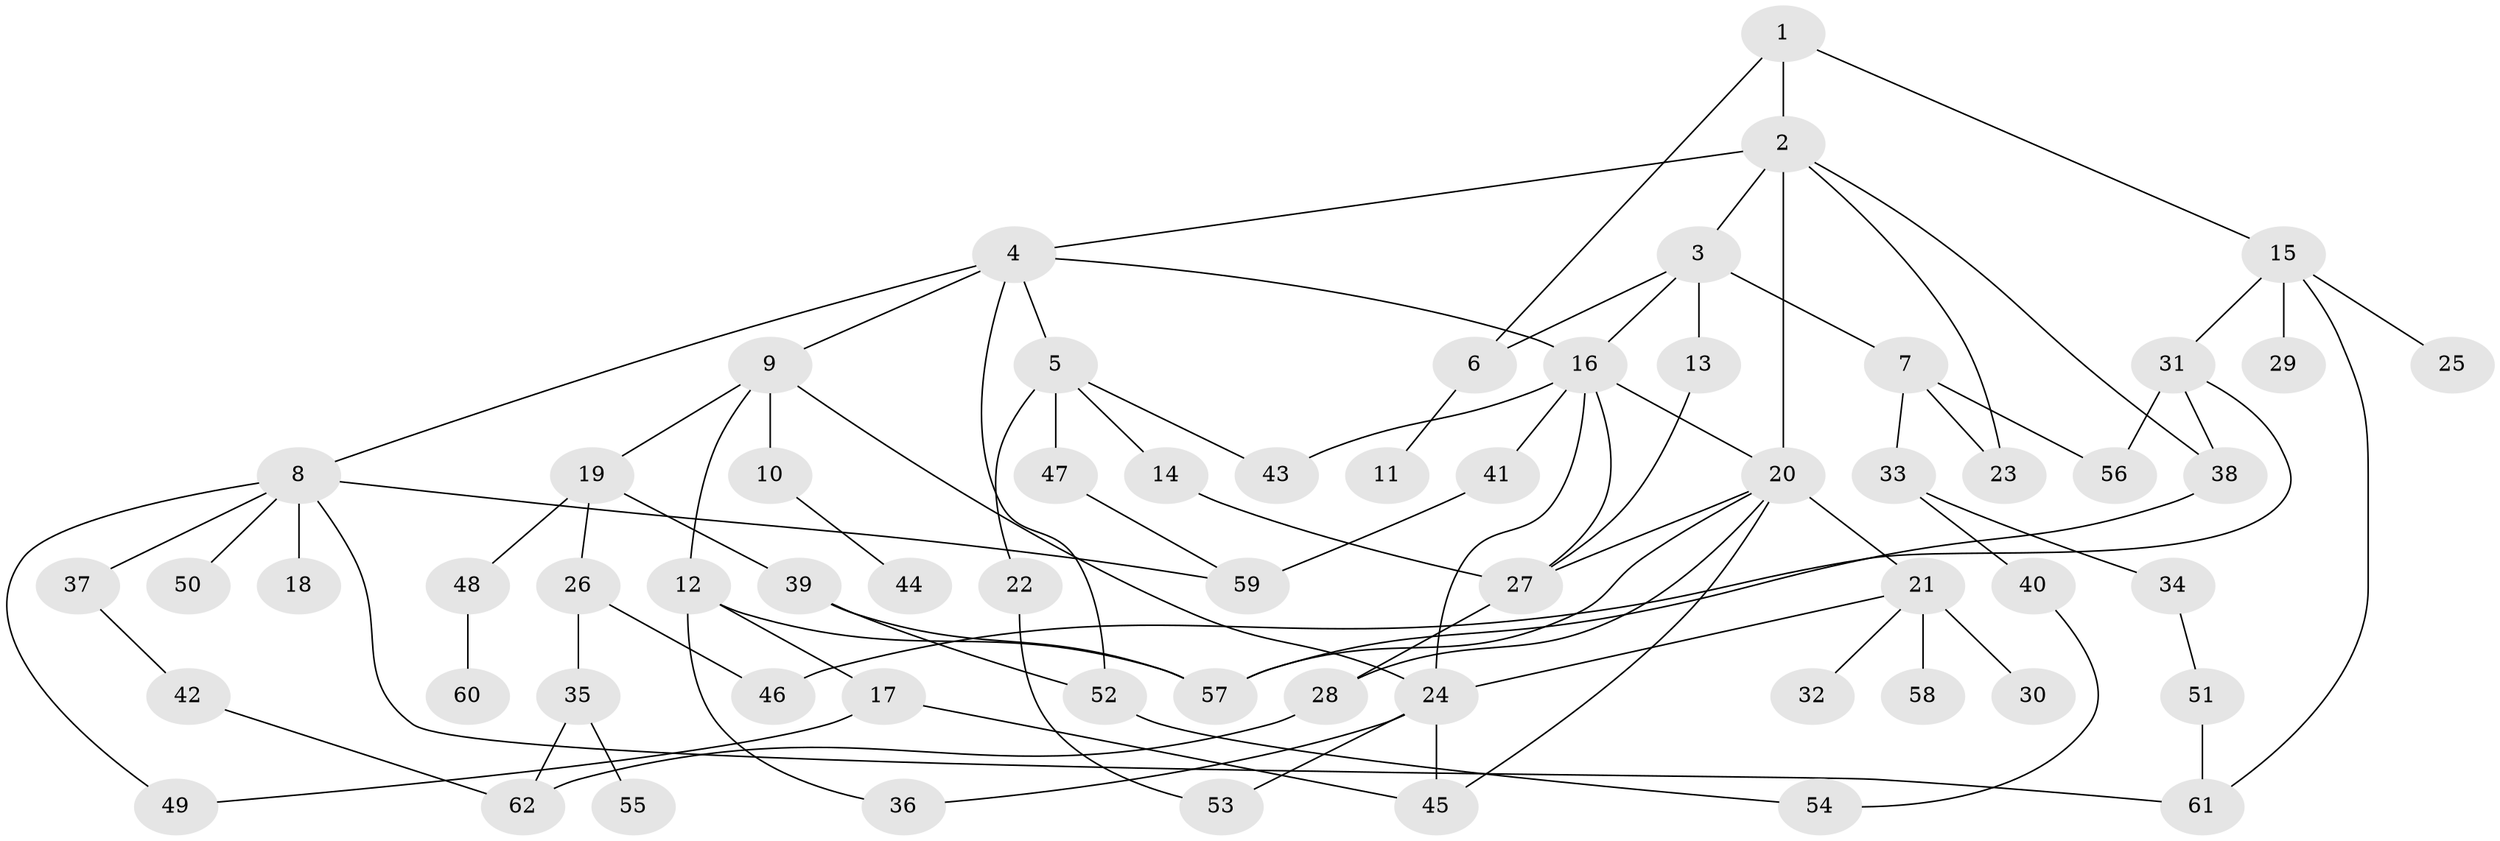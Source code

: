 // original degree distribution, {3: 0.19767441860465115, 6: 0.06976744186046512, 5: 0.06976744186046512, 2: 0.36046511627906974, 4: 0.10465116279069768, 7: 0.011627906976744186, 1: 0.18604651162790697}
// Generated by graph-tools (version 1.1) at 2025/49/03/04/25 22:49:07]
// undirected, 62 vertices, 91 edges
graph export_dot {
  node [color=gray90,style=filled];
  1;
  2;
  3;
  4;
  5;
  6;
  7;
  8;
  9;
  10;
  11;
  12;
  13;
  14;
  15;
  16;
  17;
  18;
  19;
  20;
  21;
  22;
  23;
  24;
  25;
  26;
  27;
  28;
  29;
  30;
  31;
  32;
  33;
  34;
  35;
  36;
  37;
  38;
  39;
  40;
  41;
  42;
  43;
  44;
  45;
  46;
  47;
  48;
  49;
  50;
  51;
  52;
  53;
  54;
  55;
  56;
  57;
  58;
  59;
  60;
  61;
  62;
  1 -- 2 [weight=1.0];
  1 -- 6 [weight=1.0];
  1 -- 15 [weight=1.0];
  2 -- 3 [weight=1.0];
  2 -- 4 [weight=1.0];
  2 -- 20 [weight=1.0];
  2 -- 23 [weight=1.0];
  2 -- 38 [weight=1.0];
  3 -- 6 [weight=1.0];
  3 -- 7 [weight=1.0];
  3 -- 13 [weight=1.0];
  3 -- 16 [weight=1.0];
  4 -- 5 [weight=1.0];
  4 -- 8 [weight=1.0];
  4 -- 9 [weight=1.0];
  4 -- 16 [weight=1.0];
  4 -- 52 [weight=1.0];
  5 -- 14 [weight=1.0];
  5 -- 22 [weight=1.0];
  5 -- 43 [weight=1.0];
  5 -- 47 [weight=1.0];
  6 -- 11 [weight=1.0];
  7 -- 23 [weight=1.0];
  7 -- 33 [weight=1.0];
  7 -- 56 [weight=1.0];
  8 -- 18 [weight=1.0];
  8 -- 37 [weight=1.0];
  8 -- 49 [weight=1.0];
  8 -- 50 [weight=1.0];
  8 -- 59 [weight=1.0];
  8 -- 61 [weight=1.0];
  9 -- 10 [weight=1.0];
  9 -- 12 [weight=1.0];
  9 -- 19 [weight=1.0];
  9 -- 24 [weight=1.0];
  10 -- 44 [weight=1.0];
  12 -- 17 [weight=1.0];
  12 -- 36 [weight=1.0];
  12 -- 57 [weight=1.0];
  13 -- 27 [weight=1.0];
  14 -- 27 [weight=1.0];
  15 -- 25 [weight=1.0];
  15 -- 29 [weight=1.0];
  15 -- 31 [weight=1.0];
  15 -- 61 [weight=1.0];
  16 -- 20 [weight=1.0];
  16 -- 24 [weight=1.0];
  16 -- 27 [weight=1.0];
  16 -- 41 [weight=1.0];
  16 -- 43 [weight=1.0];
  17 -- 45 [weight=1.0];
  17 -- 49 [weight=1.0];
  19 -- 26 [weight=1.0];
  19 -- 39 [weight=1.0];
  19 -- 48 [weight=1.0];
  20 -- 21 [weight=1.0];
  20 -- 27 [weight=1.0];
  20 -- 28 [weight=1.0];
  20 -- 45 [weight=1.0];
  20 -- 57 [weight=1.0];
  21 -- 24 [weight=1.0];
  21 -- 30 [weight=1.0];
  21 -- 32 [weight=1.0];
  21 -- 58 [weight=1.0];
  22 -- 53 [weight=1.0];
  24 -- 36 [weight=1.0];
  24 -- 45 [weight=1.0];
  24 -- 53 [weight=1.0];
  26 -- 35 [weight=1.0];
  26 -- 46 [weight=1.0];
  27 -- 28 [weight=1.0];
  28 -- 62 [weight=1.0];
  31 -- 38 [weight=1.0];
  31 -- 46 [weight=1.0];
  31 -- 56 [weight=1.0];
  33 -- 34 [weight=1.0];
  33 -- 40 [weight=2.0];
  34 -- 51 [weight=1.0];
  35 -- 55 [weight=1.0];
  35 -- 62 [weight=1.0];
  37 -- 42 [weight=1.0];
  38 -- 57 [weight=1.0];
  39 -- 52 [weight=1.0];
  39 -- 57 [weight=1.0];
  40 -- 54 [weight=1.0];
  41 -- 59 [weight=1.0];
  42 -- 62 [weight=1.0];
  47 -- 59 [weight=1.0];
  48 -- 60 [weight=1.0];
  51 -- 61 [weight=1.0];
  52 -- 54 [weight=1.0];
}
